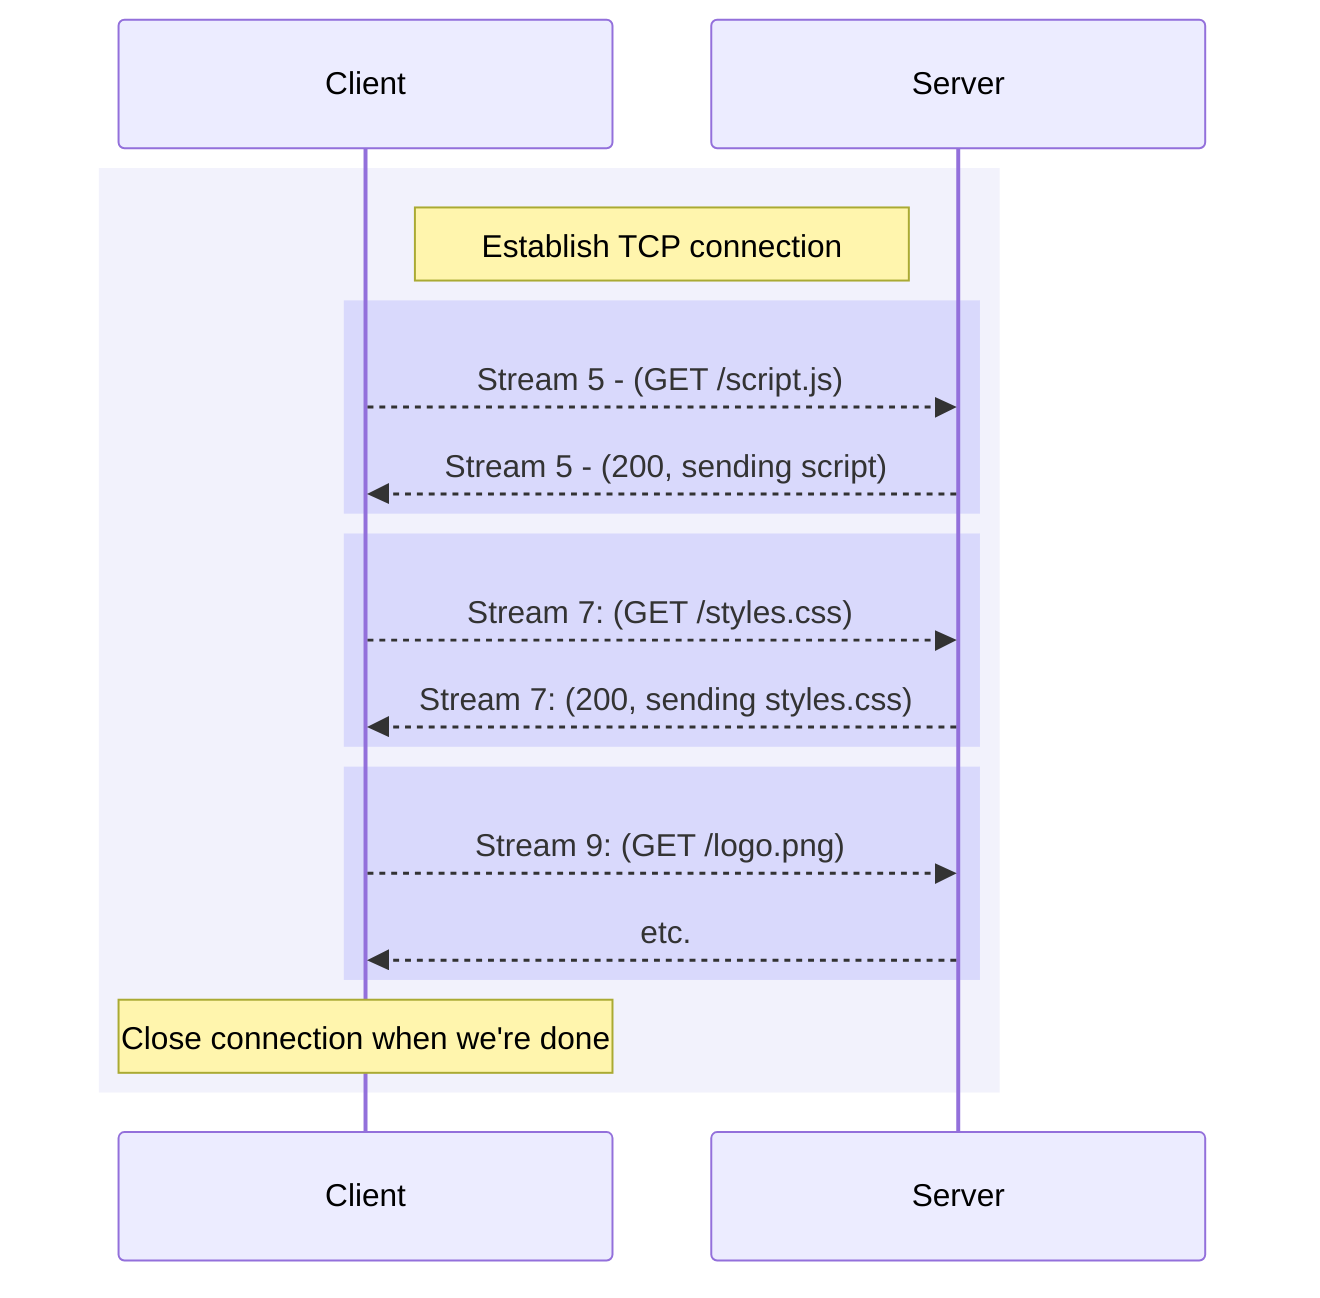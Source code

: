 %%{init: { "sequence": { "wrap": true, "width":250, "noteAlign": "center", "messageAlign": "center" }} }%%

sequenceDiagram
    participant Client
    participant Server

    rect rgba(0, 0, 200, .05)
    Note left of Server: Establish TCP connection

    rect rgba(0, 0, 255, .1)
    Client-->>Server: Stream 5 - (GET /script.js)
    Server-->>Client: Stream 5 - (200, sending script)
    end

    rect rgba(0, 0, 255, .1)
    Client-->>Server: Stream 7: (GET /styles.css)
    Server-->>Client: Stream 7: (200, sending styles.css)
    end

    rect rgba(0, 0, 255, .1)
    Client-->>Server: Stream 9: (GET /logo.png)
    Server-->>Client: etc.
    end

    Note over Client: Close connection when we're done
    end